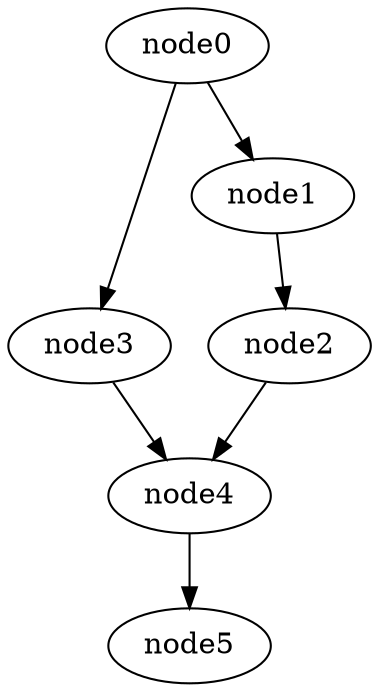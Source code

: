 digraph g{
	node5
	node4 -> node5
	node3 -> node4
	node2 -> node4
	node1 -> node2
	node0 -> node3
	node0 -> node1
}
